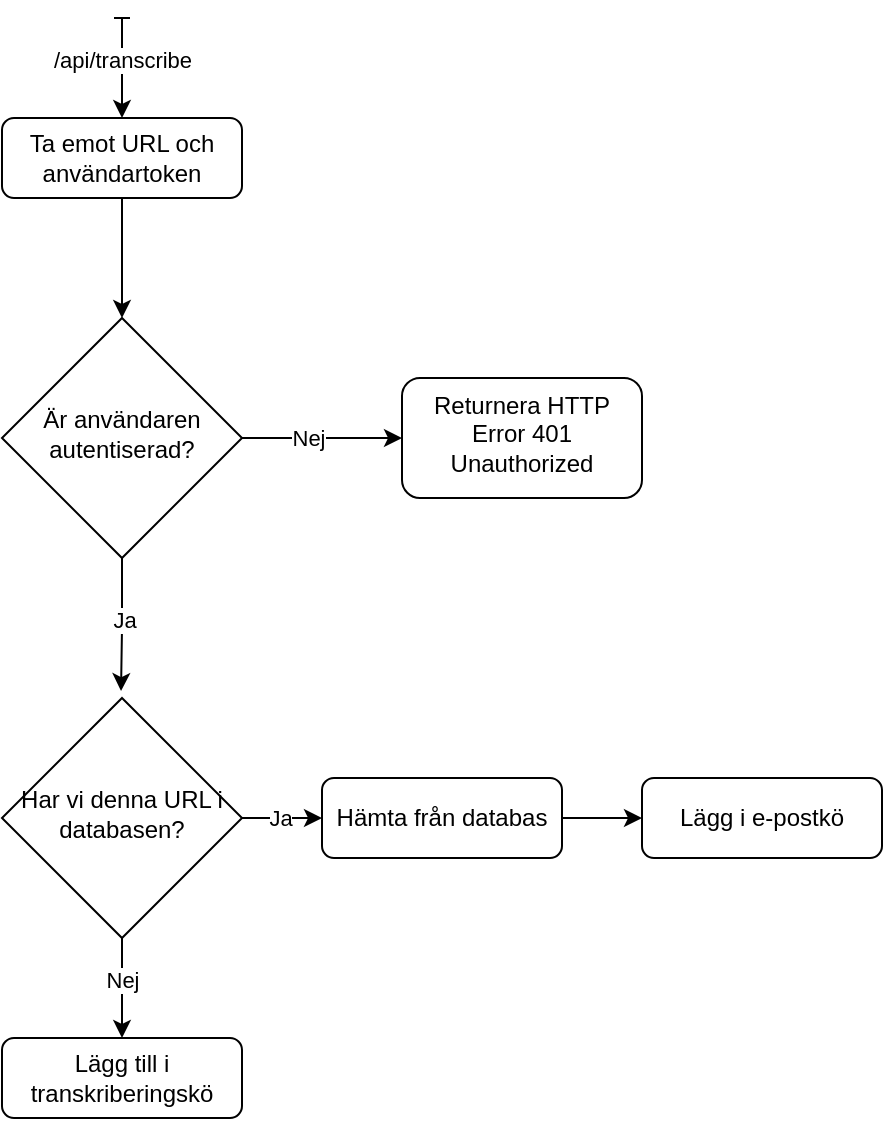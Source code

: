 <mxfile version="23.1.6" type="github">
  <diagram id="C5RBs43oDa-KdzZeNtuy" name="Page-1">
    <mxGraphModel dx="610" dy="1616" grid="1" gridSize="10" guides="1" tooltips="1" connect="1" arrows="1" fold="1" page="1" pageScale="1" pageWidth="827" pageHeight="1169" math="0" shadow="0">
      <root>
        <mxCell id="WIyWlLk6GJQsqaUBKTNV-0" />
        <mxCell id="WIyWlLk6GJQsqaUBKTNV-1" parent="WIyWlLk6GJQsqaUBKTNV-0" />
        <mxCell id="mRBIeCkLiCp6nruz2vL6-10" style="edgeStyle=orthogonalEdgeStyle;rounded=0;orthogonalLoop=1;jettySize=auto;html=1;exitX=0.5;exitY=1;exitDx=0;exitDy=0;entryX=0.5;entryY=0;entryDx=0;entryDy=0;" edge="1" parent="WIyWlLk6GJQsqaUBKTNV-1" source="WIyWlLk6GJQsqaUBKTNV-3" target="mRBIeCkLiCp6nruz2vL6-8">
          <mxGeometry relative="1" as="geometry" />
        </mxCell>
        <mxCell id="mRBIeCkLiCp6nruz2vL6-18" style="edgeStyle=orthogonalEdgeStyle;rounded=0;orthogonalLoop=1;jettySize=auto;html=1;exitX=0.5;exitY=0;exitDx=0;exitDy=0;endArrow=baseDash;endFill=0;startArrow=classic;startFill=1;" edge="1" parent="WIyWlLk6GJQsqaUBKTNV-1" source="WIyWlLk6GJQsqaUBKTNV-3">
          <mxGeometry relative="1" as="geometry">
            <mxPoint x="220" y="-190" as="targetPoint" />
          </mxGeometry>
        </mxCell>
        <mxCell id="mRBIeCkLiCp6nruz2vL6-19" value="/api/transcribe" style="edgeLabel;html=1;align=center;verticalAlign=middle;resizable=0;points=[];" vertex="1" connectable="0" parent="mRBIeCkLiCp6nruz2vL6-18">
          <mxGeometry x="0.584" relative="1" as="geometry">
            <mxPoint y="10" as="offset" />
          </mxGeometry>
        </mxCell>
        <mxCell id="WIyWlLk6GJQsqaUBKTNV-3" value="Ta emot URL och användartoken" style="rounded=1;whiteSpace=wrap;html=1;fontSize=12;glass=0;strokeWidth=1;shadow=0;" parent="WIyWlLk6GJQsqaUBKTNV-1" vertex="1">
          <mxGeometry x="160" y="-140" width="120" height="40" as="geometry" />
        </mxCell>
        <mxCell id="mRBIeCkLiCp6nruz2vL6-2" style="edgeStyle=orthogonalEdgeStyle;rounded=0;orthogonalLoop=1;jettySize=auto;html=1;exitX=0.5;exitY=1;exitDx=0;exitDy=0;entryX=0.5;entryY=0;entryDx=0;entryDy=0;" edge="1" parent="WIyWlLk6GJQsqaUBKTNV-1" source="WIyWlLk6GJQsqaUBKTNV-6" target="WIyWlLk6GJQsqaUBKTNV-12">
          <mxGeometry relative="1" as="geometry" />
        </mxCell>
        <mxCell id="mRBIeCkLiCp6nruz2vL6-3" value="Nej" style="edgeLabel;html=1;align=center;verticalAlign=middle;resizable=0;points=[];" vertex="1" connectable="0" parent="mRBIeCkLiCp6nruz2vL6-2">
          <mxGeometry x="0.375" relative="1" as="geometry">
            <mxPoint y="-14" as="offset" />
          </mxGeometry>
        </mxCell>
        <mxCell id="mRBIeCkLiCp6nruz2vL6-4" style="edgeStyle=orthogonalEdgeStyle;rounded=0;orthogonalLoop=1;jettySize=auto;html=1;exitX=1;exitY=0.5;exitDx=0;exitDy=0;entryX=0;entryY=0.5;entryDx=0;entryDy=0;" edge="1" parent="WIyWlLk6GJQsqaUBKTNV-1" source="WIyWlLk6GJQsqaUBKTNV-6" target="WIyWlLk6GJQsqaUBKTNV-7">
          <mxGeometry relative="1" as="geometry" />
        </mxCell>
        <mxCell id="mRBIeCkLiCp6nruz2vL6-5" value="Ja" style="edgeLabel;html=1;align=center;verticalAlign=middle;resizable=0;points=[];" vertex="1" connectable="0" parent="mRBIeCkLiCp6nruz2vL6-4">
          <mxGeometry x="-0.04" y="-2" relative="1" as="geometry">
            <mxPoint y="-2" as="offset" />
          </mxGeometry>
        </mxCell>
        <mxCell id="WIyWlLk6GJQsqaUBKTNV-6" value="Har vi denna URL i databasen?" style="rhombus;whiteSpace=wrap;html=1;shadow=0;fontFamily=Helvetica;fontSize=12;align=center;strokeWidth=1;spacing=6;spacingTop=-4;" parent="WIyWlLk6GJQsqaUBKTNV-1" vertex="1">
          <mxGeometry x="160" y="150" width="120" height="120" as="geometry" />
        </mxCell>
        <mxCell id="mRBIeCkLiCp6nruz2vL6-1" value="" style="edgeStyle=orthogonalEdgeStyle;rounded=0;orthogonalLoop=1;jettySize=auto;html=1;" edge="1" parent="WIyWlLk6GJQsqaUBKTNV-1" source="WIyWlLk6GJQsqaUBKTNV-7" target="mRBIeCkLiCp6nruz2vL6-0">
          <mxGeometry relative="1" as="geometry" />
        </mxCell>
        <mxCell id="WIyWlLk6GJQsqaUBKTNV-7" value="Hämta från databas" style="rounded=1;whiteSpace=wrap;html=1;fontSize=12;glass=0;strokeWidth=1;shadow=0;" parent="WIyWlLk6GJQsqaUBKTNV-1" vertex="1">
          <mxGeometry x="320" y="190" width="120" height="40" as="geometry" />
        </mxCell>
        <mxCell id="WIyWlLk6GJQsqaUBKTNV-12" value="Lägg till i transkriberingskö" style="rounded=1;whiteSpace=wrap;html=1;fontSize=12;glass=0;strokeWidth=1;shadow=0;" parent="WIyWlLk6GJQsqaUBKTNV-1" vertex="1">
          <mxGeometry x="160" y="320" width="120" height="40" as="geometry" />
        </mxCell>
        <mxCell id="mRBIeCkLiCp6nruz2vL6-0" value="Lägg i e-postkö" style="rounded=1;whiteSpace=wrap;html=1;fontSize=12;glass=0;strokeWidth=1;shadow=0;" vertex="1" parent="WIyWlLk6GJQsqaUBKTNV-1">
          <mxGeometry x="480" y="190" width="120" height="40" as="geometry" />
        </mxCell>
        <mxCell id="mRBIeCkLiCp6nruz2vL6-16" value="" style="edgeStyle=orthogonalEdgeStyle;rounded=0;orthogonalLoop=1;jettySize=auto;html=1;" edge="1" parent="WIyWlLk6GJQsqaUBKTNV-1" source="mRBIeCkLiCp6nruz2vL6-8" target="mRBIeCkLiCp6nruz2vL6-15">
          <mxGeometry relative="1" as="geometry" />
        </mxCell>
        <mxCell id="mRBIeCkLiCp6nruz2vL6-17" value="Nej" style="edgeLabel;html=1;align=center;verticalAlign=middle;resizable=0;points=[];" vertex="1" connectable="0" parent="mRBIeCkLiCp6nruz2vL6-16">
          <mxGeometry x="-0.175" y="-1" relative="1" as="geometry">
            <mxPoint y="-1" as="offset" />
          </mxGeometry>
        </mxCell>
        <mxCell id="mRBIeCkLiCp6nruz2vL6-8" value="Är användaren autentiserad?" style="rhombus;whiteSpace=wrap;html=1;shadow=0;fontFamily=Helvetica;fontSize=12;align=center;strokeWidth=1;spacing=6;spacingTop=-4;" vertex="1" parent="WIyWlLk6GJQsqaUBKTNV-1">
          <mxGeometry x="160" y="-40" width="120" height="120" as="geometry" />
        </mxCell>
        <mxCell id="mRBIeCkLiCp6nruz2vL6-11" style="edgeStyle=orthogonalEdgeStyle;rounded=0;orthogonalLoop=1;jettySize=auto;html=1;exitX=0.5;exitY=1;exitDx=0;exitDy=0;entryX=0.496;entryY=-0.029;entryDx=0;entryDy=0;entryPerimeter=0;" edge="1" parent="WIyWlLk6GJQsqaUBKTNV-1" source="mRBIeCkLiCp6nruz2vL6-8" target="WIyWlLk6GJQsqaUBKTNV-6">
          <mxGeometry relative="1" as="geometry" />
        </mxCell>
        <mxCell id="mRBIeCkLiCp6nruz2vL6-12" value="Ja" style="edgeLabel;html=1;align=center;verticalAlign=middle;resizable=0;points=[];" vertex="1" connectable="0" parent="mRBIeCkLiCp6nruz2vL6-11">
          <mxGeometry x="0.07" y="-1" relative="1" as="geometry">
            <mxPoint x="2" y="-5" as="offset" />
          </mxGeometry>
        </mxCell>
        <mxCell id="mRBIeCkLiCp6nruz2vL6-15" value="Returnera HTTP Error 401 Unauthorized" style="whiteSpace=wrap;html=1;shadow=0;strokeWidth=1;spacing=6;spacingTop=-4;rounded=1;" vertex="1" parent="WIyWlLk6GJQsqaUBKTNV-1">
          <mxGeometry x="360" y="-10" width="120" height="60" as="geometry" />
        </mxCell>
      </root>
    </mxGraphModel>
  </diagram>
</mxfile>

